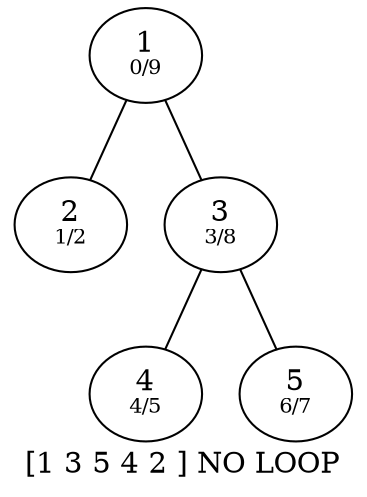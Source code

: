## Darshil Rakesh Shah ####
digraph g {
label = "[1 3 5 4 2 ] NO LOOP"
1[label = <1<BR /><FONT POINT-SIZE="10">0/9</FONT>>]
2[label = <2<BR /><FONT POINT-SIZE="10">1/2</FONT>>]
3[label = <3<BR /><FONT POINT-SIZE="10">3/8</FONT>>]
4[label = <4<BR /><FONT POINT-SIZE="10">4/5</FONT>>]
5[label = <5<BR /><FONT POINT-SIZE="10">6/7</FONT>>]
edge [dir = none, color = black]
1->2
1->3
3->4
3->5
}
